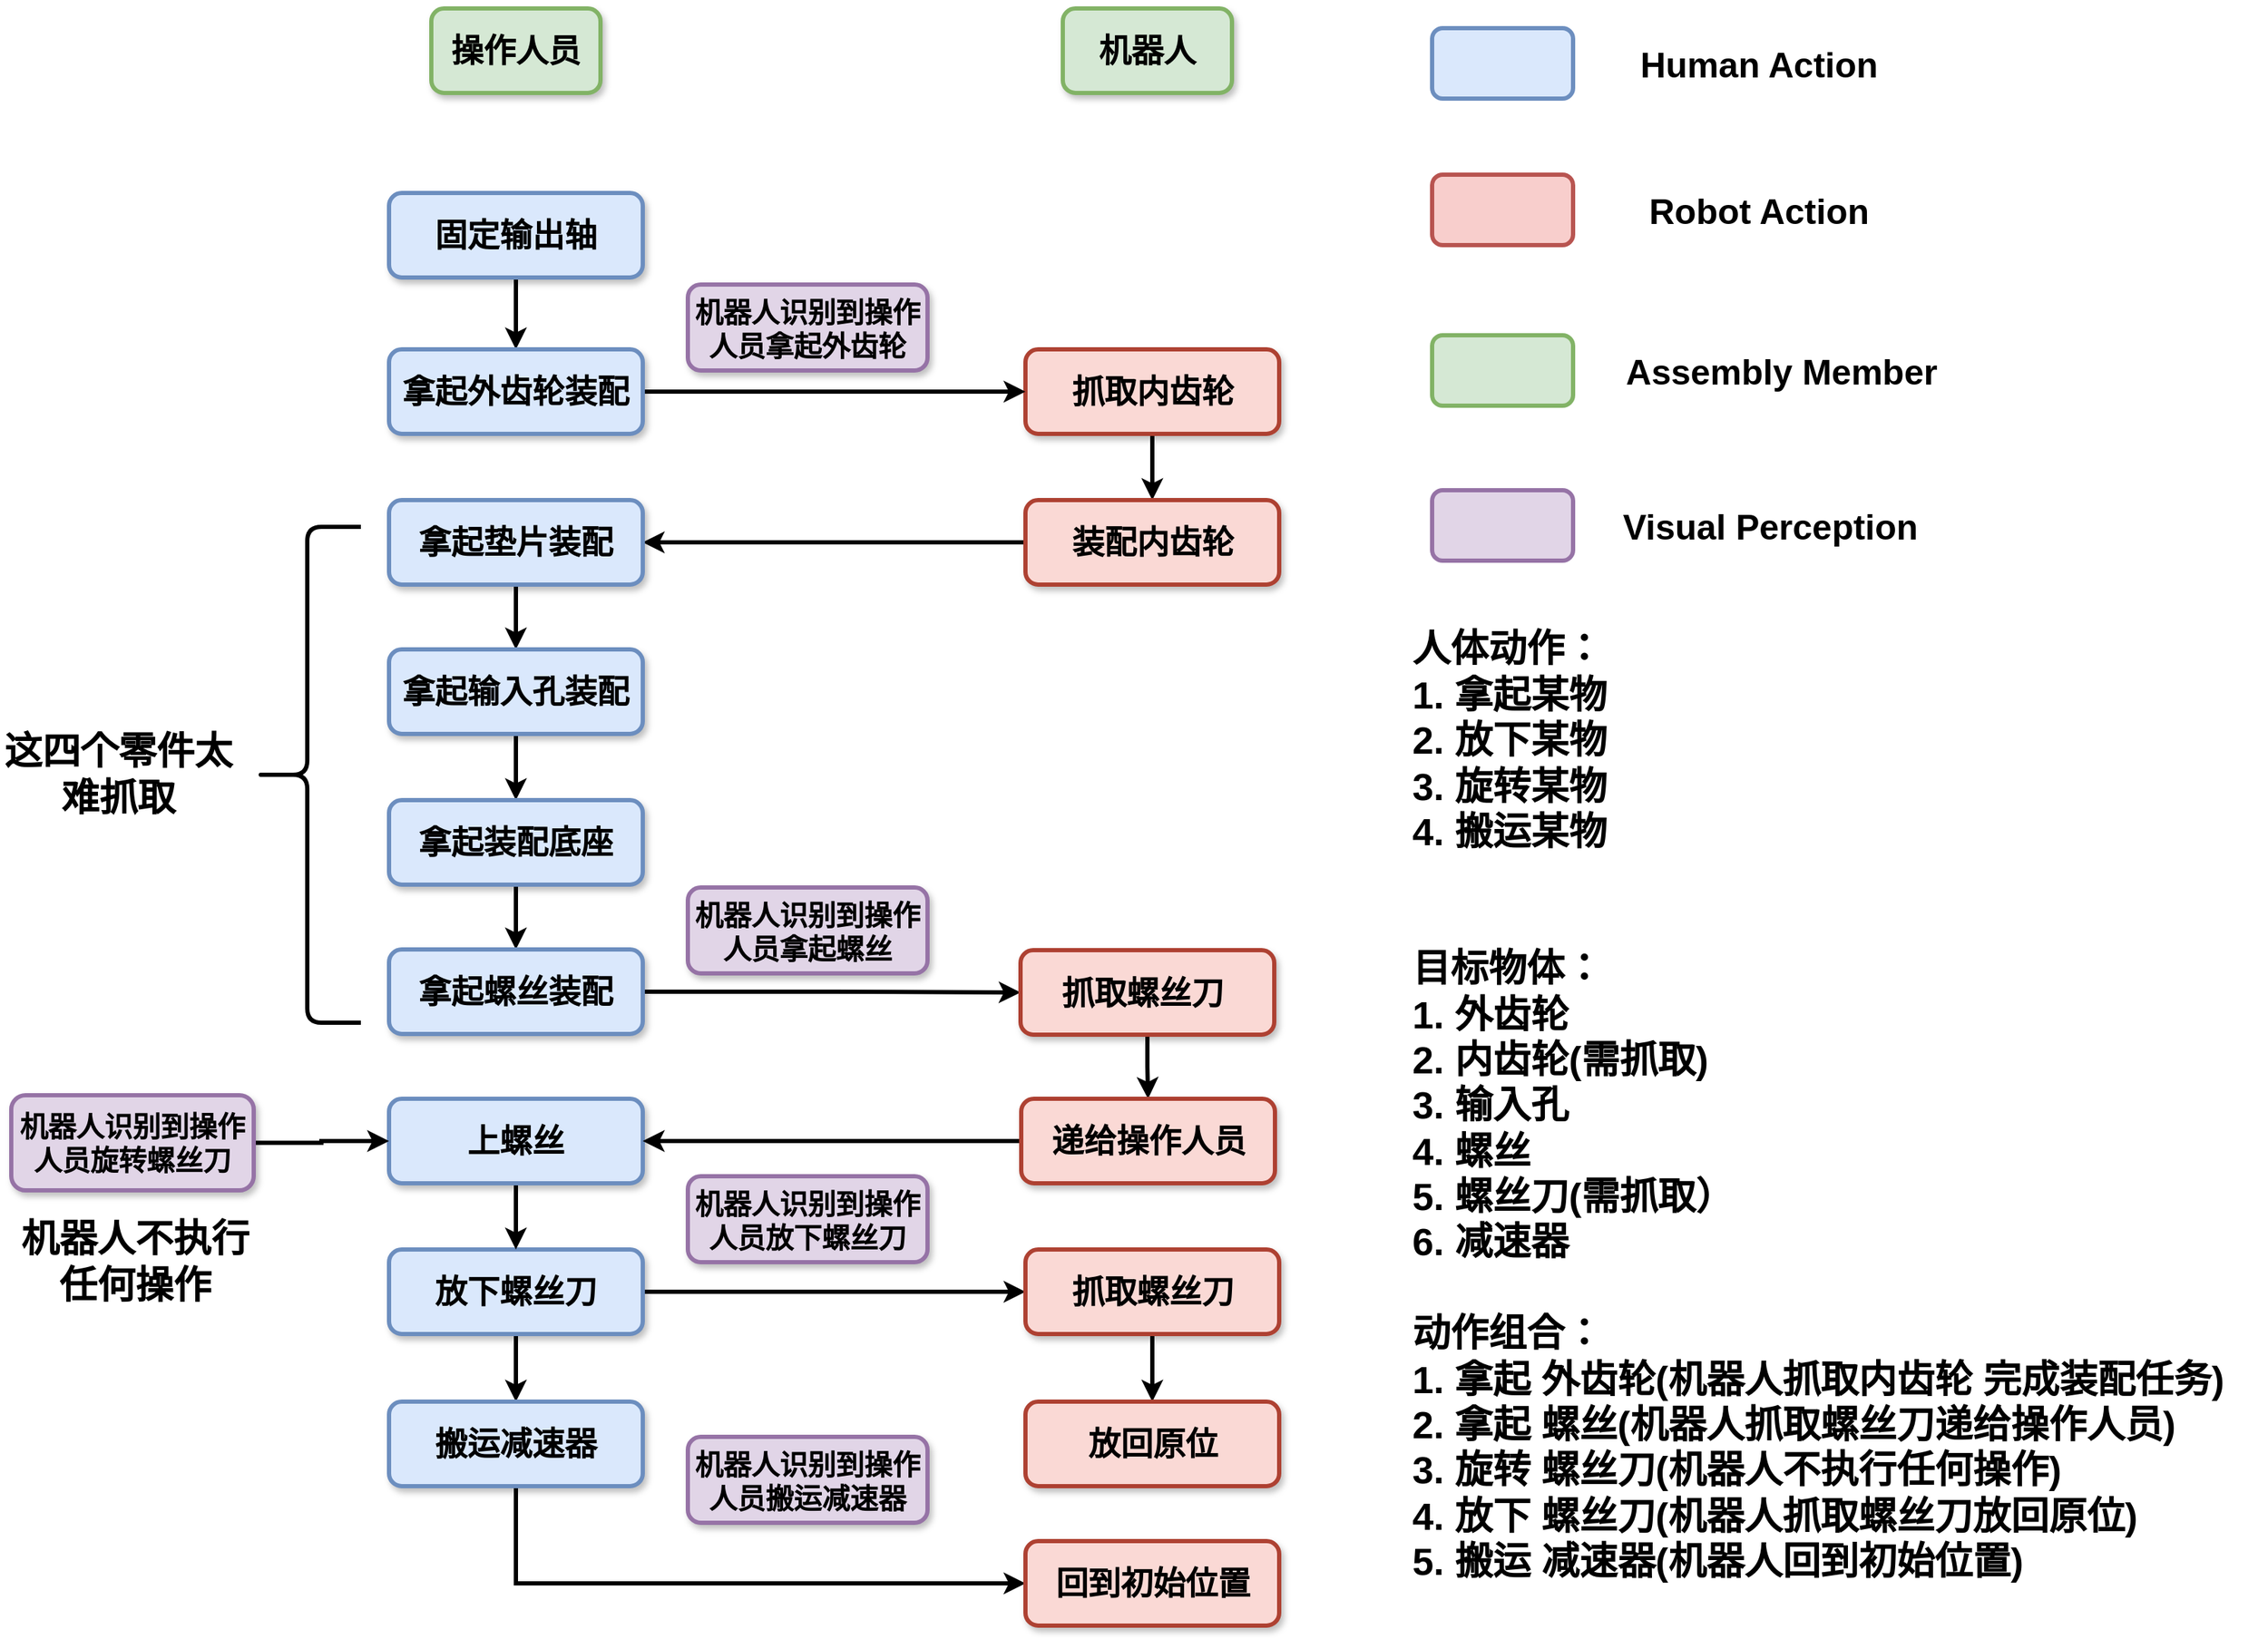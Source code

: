 <mxfile version="21.0.6" type="device"><diagram name="第 1 页" id="TwrypN4NrxSkbkNoqHK9"><mxGraphModel dx="2500" dy="986" grid="0" gridSize="8" guides="1" tooltips="1" connect="1" arrows="1" fold="1" page="0" pageScale="1" pageWidth="827" pageHeight="1169" background="none" math="0" shadow="0"><root><mxCell id="0"/><mxCell id="1" parent="0"/><mxCell id="tqS-kp-z1ulOxfUaCW4i-1" value="&lt;font style=&quot;font-size: 23px;&quot;&gt;&lt;b&gt;机器人&lt;/b&gt;&lt;/font&gt;" style="rounded=1;whiteSpace=wrap;html=1;fillColor=#d5e8d4;strokeColor=#82b366;strokeWidth=3;gradientColor=none;glass=0;shadow=1;" parent="1" vertex="1"><mxGeometry x="658" y="184" width="120" height="60" as="geometry"/></mxCell><mxCell id="tqS-kp-z1ulOxfUaCW4i-2" value="&lt;font style=&quot;font-size: 23px;&quot;&gt;&lt;b&gt;操作人员&lt;/b&gt;&lt;/font&gt;" style="rounded=1;whiteSpace=wrap;html=1;fillColor=#d5e8d4;strokeColor=#82b366;strokeWidth=3;gradientColor=none;glass=0;shadow=1;" parent="1" vertex="1"><mxGeometry x="210" y="184" width="120" height="60" as="geometry"/></mxCell><mxCell id="tqS-kp-z1ulOxfUaCW4i-43" style="edgeStyle=orthogonalEdgeStyle;rounded=0;orthogonalLoop=1;jettySize=auto;html=1;entryX=0.5;entryY=0;entryDx=0;entryDy=0;strokeWidth=3;" parent="1" source="tqS-kp-z1ulOxfUaCW4i-7" target="tqS-kp-z1ulOxfUaCW4i-14" edge="1"><mxGeometry relative="1" as="geometry"/></mxCell><mxCell id="tqS-kp-z1ulOxfUaCW4i-7" value="&lt;font style=&quot;font-size: 23px;&quot;&gt;&lt;b style=&quot;font-size: 23px;&quot;&gt;固定输出轴&lt;/b&gt;&lt;/font&gt;" style="rounded=1;whiteSpace=wrap;html=1;fillColor=#dae8fc;strokeColor=#6c8ebf;strokeWidth=3;glass=0;shadow=1;flipV=1;flipH=1;fontSize=23;" parent="1" vertex="1"><mxGeometry x="180" y="315" width="180" height="60" as="geometry"/></mxCell><mxCell id="tqS-kp-z1ulOxfUaCW4i-41" style="edgeStyle=orthogonalEdgeStyle;rounded=0;orthogonalLoop=1;jettySize=auto;html=1;entryX=0.5;entryY=0;entryDx=0;entryDy=0;strokeWidth=3;" parent="1" source="tqS-kp-z1ulOxfUaCW4i-9" target="tqS-kp-z1ulOxfUaCW4i-10" edge="1"><mxGeometry relative="1" as="geometry"/></mxCell><mxCell id="tqS-kp-z1ulOxfUaCW4i-9" value="&lt;font style=&quot;font-size: 23px;&quot;&gt;&lt;b style=&quot;font-size: 23px;&quot;&gt;抓取内齿轮&lt;/b&gt;&lt;/font&gt;" style="rounded=1;whiteSpace=wrap;html=1;fillColor=#fad9d5;strokeColor=#ae4132;strokeWidth=3;glass=0;shadow=1;fontSize=23;" parent="1" vertex="1"><mxGeometry x="631.5" y="426" width="180" height="60" as="geometry"/></mxCell><mxCell id="jD_GL8LOeMlkBGcxMFlr-1" style="edgeStyle=orthogonalEdgeStyle;rounded=0;orthogonalLoop=1;jettySize=auto;html=1;strokeWidth=3;" parent="1" source="tqS-kp-z1ulOxfUaCW4i-10" target="tqS-kp-z1ulOxfUaCW4i-11" edge="1"><mxGeometry relative="1" as="geometry"/></mxCell><mxCell id="tqS-kp-z1ulOxfUaCW4i-10" value="&lt;font style=&quot;font-size: 23px;&quot;&gt;&lt;b style=&quot;font-size: 23px;&quot;&gt;装配内齿轮&lt;/b&gt;&lt;/font&gt;" style="rounded=1;whiteSpace=wrap;html=1;fillColor=#fad9d5;strokeColor=#ae4132;strokeWidth=3;glass=0;shadow=1;fontSize=23;" parent="1" vertex="1"><mxGeometry x="631.5" y="533" width="180" height="60" as="geometry"/></mxCell><mxCell id="tqS-kp-z1ulOxfUaCW4i-48" style="edgeStyle=orthogonalEdgeStyle;rounded=0;orthogonalLoop=1;jettySize=auto;html=1;entryX=0.5;entryY=0;entryDx=0;entryDy=0;strokeWidth=3;" parent="1" source="tqS-kp-z1ulOxfUaCW4i-11" target="tqS-kp-z1ulOxfUaCW4i-16" edge="1"><mxGeometry relative="1" as="geometry"/></mxCell><mxCell id="tqS-kp-z1ulOxfUaCW4i-11" value="&lt;span style=&quot;font-size: 23px;&quot;&gt;&lt;b style=&quot;font-size: 23px;&quot;&gt;拿起垫片装配&lt;/b&gt;&lt;/span&gt;" style="rounded=1;whiteSpace=wrap;html=1;fillColor=#dae8fc;strokeColor=#6c8ebf;strokeWidth=3;glass=0;shadow=1;flipV=1;flipH=1;fontSize=23;" parent="1" vertex="1"><mxGeometry x="180" y="533" width="180" height="60" as="geometry"/></mxCell><mxCell id="tqS-kp-z1ulOxfUaCW4i-81" style="edgeStyle=orthogonalEdgeStyle;rounded=0;orthogonalLoop=1;jettySize=auto;html=1;entryX=0;entryY=0.5;entryDx=0;entryDy=0;strokeWidth=3;" parent="1" source="tqS-kp-z1ulOxfUaCW4i-14" target="tqS-kp-z1ulOxfUaCW4i-9" edge="1"><mxGeometry relative="1" as="geometry"/></mxCell><mxCell id="tqS-kp-z1ulOxfUaCW4i-14" value="&lt;span style=&quot;font-size: 23px;&quot;&gt;&lt;b style=&quot;font-size: 23px;&quot;&gt;拿起外齿轮装配&lt;/b&gt;&lt;/span&gt;" style="rounded=1;whiteSpace=wrap;html=1;fillColor=#dae8fc;strokeColor=#6c8ebf;strokeWidth=3;glass=0;shadow=1;flipV=1;flipH=1;fontSize=23;" parent="1" vertex="1"><mxGeometry x="180" y="426" width="180" height="60" as="geometry"/></mxCell><mxCell id="jD_GL8LOeMlkBGcxMFlr-16" style="edgeStyle=orthogonalEdgeStyle;rounded=0;orthogonalLoop=1;jettySize=auto;html=1;entryX=0.5;entryY=0;entryDx=0;entryDy=0;strokeWidth=3;" parent="1" source="tqS-kp-z1ulOxfUaCW4i-16" target="tqS-kp-z1ulOxfUaCW4i-20" edge="1"><mxGeometry relative="1" as="geometry"/></mxCell><mxCell id="tqS-kp-z1ulOxfUaCW4i-16" value="&lt;span style=&quot;font-size: 23px;&quot;&gt;&lt;b style=&quot;font-size: 23px;&quot;&gt;拿起输入孔装配&lt;/b&gt;&lt;/span&gt;" style="rounded=1;whiteSpace=wrap;html=1;fillColor=#dae8fc;strokeColor=#6c8ebf;strokeWidth=3;glass=0;shadow=1;flipV=1;flipH=1;fontSize=23;" parent="1" vertex="1"><mxGeometry x="180" y="639" width="180" height="60" as="geometry"/></mxCell><mxCell id="tqS-kp-z1ulOxfUaCW4i-56" style="edgeStyle=orthogonalEdgeStyle;rounded=0;orthogonalLoop=1;jettySize=auto;html=1;exitX=0.5;exitY=1;exitDx=0;exitDy=0;entryX=0.5;entryY=0;entryDx=0;entryDy=0;strokeWidth=3;" parent="1" source="tqS-kp-z1ulOxfUaCW4i-20" target="tqS-kp-z1ulOxfUaCW4i-23" edge="1"><mxGeometry relative="1" as="geometry"/></mxCell><mxCell id="tqS-kp-z1ulOxfUaCW4i-20" value="&lt;span style=&quot;font-size: 23px;&quot;&gt;&lt;b style=&quot;font-size: 23px;&quot;&gt;拿起装配底座&lt;/b&gt;&lt;/span&gt;" style="rounded=1;whiteSpace=wrap;html=1;fillColor=#dae8fc;strokeColor=#6c8ebf;strokeWidth=3;glass=0;shadow=1;flipV=1;flipH=1;fontSize=23;" parent="1" vertex="1"><mxGeometry x="180" y="746" width="180" height="60" as="geometry"/></mxCell><mxCell id="tqS-kp-z1ulOxfUaCW4i-83" style="edgeStyle=orthogonalEdgeStyle;rounded=0;orthogonalLoop=1;jettySize=auto;html=1;entryX=0;entryY=0.5;entryDx=0;entryDy=0;strokeWidth=3;" parent="1" source="tqS-kp-z1ulOxfUaCW4i-23" target="tqS-kp-z1ulOxfUaCW4i-24" edge="1"><mxGeometry relative="1" as="geometry"/></mxCell><mxCell id="tqS-kp-z1ulOxfUaCW4i-23" value="&lt;span style=&quot;font-size: 23px;&quot;&gt;&lt;b style=&quot;font-size: 23px;&quot;&gt;拿起螺丝装配&lt;/b&gt;&lt;/span&gt;" style="rounded=1;whiteSpace=wrap;html=1;fillColor=#dae8fc;strokeColor=#6c8ebf;strokeWidth=3;glass=0;shadow=1;flipV=1;flipH=1;fontSize=23;" parent="1" vertex="1"><mxGeometry x="180" y="852" width="180" height="60" as="geometry"/></mxCell><mxCell id="tqS-kp-z1ulOxfUaCW4i-75" style="edgeStyle=orthogonalEdgeStyle;rounded=0;orthogonalLoop=1;jettySize=auto;html=1;strokeWidth=3;" parent="1" source="tqS-kp-z1ulOxfUaCW4i-24" target="tqS-kp-z1ulOxfUaCW4i-72" edge="1"><mxGeometry relative="1" as="geometry"/></mxCell><mxCell id="tqS-kp-z1ulOxfUaCW4i-24" value="&lt;span style=&quot;font-size: 23px;&quot;&gt;&lt;b style=&quot;font-size: 23px;&quot;&gt;抓取螺丝刀&amp;nbsp;&lt;/b&gt;&lt;/span&gt;" style="rounded=1;whiteSpace=wrap;html=1;fillColor=#fad9d5;strokeColor=#ae4132;strokeWidth=3;glass=0;shadow=1;fontSize=23;" parent="1" vertex="1"><mxGeometry x="628" y="852.5" width="180" height="60" as="geometry"/></mxCell><mxCell id="tqS-kp-z1ulOxfUaCW4i-66" style="edgeStyle=orthogonalEdgeStyle;rounded=0;orthogonalLoop=1;jettySize=auto;html=1;entryX=0.5;entryY=0;entryDx=0;entryDy=0;strokeWidth=3;" parent="1" source="tqS-kp-z1ulOxfUaCW4i-27" target="tqS-kp-z1ulOxfUaCW4i-30" edge="1"><mxGeometry relative="1" as="geometry"/></mxCell><mxCell id="tqS-kp-z1ulOxfUaCW4i-84" style="edgeStyle=orthogonalEdgeStyle;rounded=0;orthogonalLoop=1;jettySize=auto;html=1;entryX=0;entryY=0.5;entryDx=0;entryDy=0;strokeWidth=3;" parent="1" source="tqS-kp-z1ulOxfUaCW4i-27" target="tqS-kp-z1ulOxfUaCW4i-28" edge="1"><mxGeometry relative="1" as="geometry"/></mxCell><mxCell id="tqS-kp-z1ulOxfUaCW4i-27" value="&lt;span style=&quot;font-size: 23px;&quot;&gt;&lt;b style=&quot;font-size: 23px;&quot;&gt;放下螺丝刀&lt;/b&gt;&lt;/span&gt;" style="rounded=1;whiteSpace=wrap;html=1;fillColor=#dae8fc;strokeColor=#6c8ebf;strokeWidth=3;glass=0;shadow=1;flipV=1;flipH=1;fontSize=23;" parent="1" vertex="1"><mxGeometry x="180" y="1065" width="180" height="60" as="geometry"/></mxCell><mxCell id="tqS-kp-z1ulOxfUaCW4i-101" style="edgeStyle=orthogonalEdgeStyle;rounded=0;orthogonalLoop=1;jettySize=auto;html=1;entryX=0.5;entryY=0;entryDx=0;entryDy=0;strokeWidth=3;" parent="1" source="tqS-kp-z1ulOxfUaCW4i-28" target="tqS-kp-z1ulOxfUaCW4i-100" edge="1"><mxGeometry relative="1" as="geometry"/></mxCell><mxCell id="tqS-kp-z1ulOxfUaCW4i-28" value="&lt;span style=&quot;font-size: 23px;&quot;&gt;&lt;b style=&quot;font-size: 23px;&quot;&gt;抓取螺丝刀&lt;/b&gt;&lt;/span&gt;" style="rounded=1;whiteSpace=wrap;html=1;fillColor=#fad9d5;strokeColor=#ae4132;strokeWidth=3;glass=0;shadow=1;fontSize=23;" parent="1" vertex="1"><mxGeometry x="631.5" y="1065" width="180" height="60" as="geometry"/></mxCell><mxCell id="jD_GL8LOeMlkBGcxMFlr-14" style="edgeStyle=orthogonalEdgeStyle;rounded=0;orthogonalLoop=1;jettySize=auto;html=1;exitX=0.5;exitY=1;exitDx=0;exitDy=0;entryX=0;entryY=0.5;entryDx=0;entryDy=0;strokeWidth=3;" parent="1" source="tqS-kp-z1ulOxfUaCW4i-30" target="tqS-kp-z1ulOxfUaCW4i-32" edge="1"><mxGeometry relative="1" as="geometry"/></mxCell><mxCell id="tqS-kp-z1ulOxfUaCW4i-30" value="&lt;span style=&quot;font-size: 23px;&quot;&gt;&lt;b style=&quot;font-size: 23px;&quot;&gt;搬运减速器&lt;/b&gt;&lt;/span&gt;" style="rounded=1;whiteSpace=wrap;html=1;fillColor=#dae8fc;strokeColor=#6c8ebf;strokeWidth=3;glass=0;shadow=1;flipV=1;flipH=1;fontSize=23;" parent="1" vertex="1"><mxGeometry x="180" y="1173" width="180" height="60" as="geometry"/></mxCell><mxCell id="tqS-kp-z1ulOxfUaCW4i-32" value="&lt;span style=&quot;font-size: 23px;&quot;&gt;&lt;b style=&quot;font-size: 23px;&quot;&gt;回到初始位置&lt;/b&gt;&lt;/span&gt;" style="rounded=1;whiteSpace=wrap;html=1;fillColor=#fad9d5;strokeColor=#ae4132;strokeWidth=3;glass=0;shadow=1;fontSize=23;" parent="1" vertex="1"><mxGeometry x="631.5" y="1272" width="180" height="60" as="geometry"/></mxCell><mxCell id="tqS-kp-z1ulOxfUaCW4i-77" style="edgeStyle=orthogonalEdgeStyle;rounded=0;orthogonalLoop=1;jettySize=auto;html=1;entryX=0.5;entryY=0;entryDx=0;entryDy=0;strokeWidth=3;" parent="1" source="tqS-kp-z1ulOxfUaCW4i-70" target="tqS-kp-z1ulOxfUaCW4i-27" edge="1"><mxGeometry relative="1" as="geometry"/></mxCell><mxCell id="tqS-kp-z1ulOxfUaCW4i-70" value="&lt;span style=&quot;font-size: 23px;&quot;&gt;&lt;b style=&quot;font-size: 23px;&quot;&gt;上螺丝&lt;/b&gt;&lt;/span&gt;" style="rounded=1;whiteSpace=wrap;html=1;fillColor=#dae8fc;strokeColor=#6c8ebf;strokeWidth=3;glass=0;shadow=1;flipV=1;flipH=1;fontSize=23;" parent="1" vertex="1"><mxGeometry x="180" y="958" width="180" height="60" as="geometry"/></mxCell><mxCell id="tqS-kp-z1ulOxfUaCW4i-90" style="edgeStyle=orthogonalEdgeStyle;rounded=0;orthogonalLoop=1;jettySize=auto;html=1;entryX=1;entryY=0.5;entryDx=0;entryDy=0;strokeWidth=3;" parent="1" source="tqS-kp-z1ulOxfUaCW4i-72" target="tqS-kp-z1ulOxfUaCW4i-70" edge="1"><mxGeometry relative="1" as="geometry"/></mxCell><mxCell id="tqS-kp-z1ulOxfUaCW4i-72" value="&lt;span style=&quot;font-size: 23px;&quot;&gt;&lt;b style=&quot;font-size: 23px;&quot;&gt;递给操作人员&lt;/b&gt;&lt;/span&gt;" style="rounded=1;whiteSpace=wrap;html=1;fillColor=#fad9d5;strokeColor=#ae4132;strokeWidth=3;glass=0;shadow=1;fontSize=23;" parent="1" vertex="1"><mxGeometry x="628.5" y="958" width="180" height="60" as="geometry"/></mxCell><mxCell id="tqS-kp-z1ulOxfUaCW4i-93" value="&lt;b&gt;&lt;font style=&quot;font-size: 20px;&quot;&gt;机器人识别到操作人员拿起外齿轮&lt;/font&gt;&lt;/b&gt;" style="rounded=1;whiteSpace=wrap;html=1;fillColor=#e1d5e7;strokeColor=#9673a6;strokeWidth=3;glass=0;shadow=1;" parent="1" vertex="1"><mxGeometry x="392" y="380" width="170" height="61" as="geometry"/></mxCell><mxCell id="tqS-kp-z1ulOxfUaCW4i-97" value="&lt;b&gt;&lt;font style=&quot;font-size: 20px;&quot;&gt;机器人识别到操作人员拿起螺丝&lt;/font&gt;&lt;/b&gt;" style="rounded=1;whiteSpace=wrap;html=1;fillColor=#e1d5e7;strokeColor=#9673a6;strokeWidth=3;glass=0;shadow=1;" parent="1" vertex="1"><mxGeometry x="392" y="808" width="170" height="61" as="geometry"/></mxCell><mxCell id="tqS-kp-z1ulOxfUaCW4i-98" value="&lt;b&gt;&lt;font style=&quot;font-size: 20px;&quot;&gt;机器人识别到操作人员放下螺丝刀&lt;/font&gt;&lt;/b&gt;" style="rounded=1;whiteSpace=wrap;html=1;fillColor=#e1d5e7;strokeColor=#9673a6;strokeWidth=3;glass=0;shadow=1;" parent="1" vertex="1"><mxGeometry x="392" y="1013" width="170" height="61" as="geometry"/></mxCell><mxCell id="tqS-kp-z1ulOxfUaCW4i-100" value="&lt;span style=&quot;font-size: 23px;&quot;&gt;&lt;b style=&quot;font-size: 23px;&quot;&gt;放回原位&lt;/b&gt;&lt;/span&gt;" style="rounded=1;whiteSpace=wrap;html=1;fillColor=#fad9d5;strokeColor=#ae4132;strokeWidth=3;glass=0;shadow=1;fontSize=23;" parent="1" vertex="1"><mxGeometry x="631.5" y="1173" width="180" height="60" as="geometry"/></mxCell><mxCell id="tqS-kp-z1ulOxfUaCW4i-102" value="&lt;div style=&quot;font-size: 27px;&quot;&gt;&lt;b style=&quot;background-color: initial;&quot;&gt;&lt;font style=&quot;font-size: 27px;&quot;&gt;人体动作：&lt;/font&gt;&lt;/b&gt;&lt;/div&gt;&lt;div style=&quot;font-size: 27px;&quot;&gt;&lt;b style=&quot;background-color: initial;&quot;&gt;&lt;font style=&quot;font-size: 27px;&quot;&gt;1. 拿起某物&lt;/font&gt;&lt;/b&gt;&lt;/div&gt;&lt;div style=&quot;font-size: 27px;&quot;&gt;&lt;b style=&quot;background-color: initial;&quot;&gt;&lt;font style=&quot;font-size: 27px;&quot;&gt;2. 放下某物&lt;/font&gt;&lt;/b&gt;&lt;/div&gt;&lt;div style=&quot;font-size: 27px;&quot;&gt;&lt;b style=&quot;background-color: initial;&quot;&gt;&lt;font style=&quot;font-size: 27px;&quot;&gt;3. 旋转某物&lt;/font&gt;&lt;/b&gt;&lt;/div&gt;&lt;div style=&quot;font-size: 27px;&quot;&gt;&lt;b style=&quot;background-color: initial;&quot;&gt;&lt;font style=&quot;font-size: 27px;&quot;&gt;4. 搬运某物&lt;/font&gt;&lt;/b&gt;&lt;/div&gt;&lt;div style=&quot;font-size: 27px;&quot;&gt;&lt;br&gt;&lt;/div&gt;&lt;div style=&quot;font-size: 27px;&quot;&gt;&lt;b style=&quot;background-color: initial;&quot;&gt;&lt;font style=&quot;font-size: 27px;&quot;&gt;&lt;br&gt;&lt;/font&gt;&lt;/b&gt;&lt;/div&gt;&lt;div style=&quot;font-size: 27px;&quot;&gt;&lt;b style=&quot;background-color: initial;&quot;&gt;&lt;font style=&quot;font-size: 27px;&quot;&gt;目标物体：&lt;/font&gt;&lt;/b&gt;&lt;/div&gt;&lt;div style=&quot;font-size: 27px;&quot;&gt;&lt;b style=&quot;background-color: initial;&quot;&gt;&lt;font style=&quot;font-size: 27px;&quot;&gt;1. 外齿轮&lt;/font&gt;&lt;/b&gt;&lt;/div&gt;&lt;div style=&quot;font-size: 27px;&quot;&gt;&lt;b style=&quot;background-color: initial;&quot;&gt;&lt;font style=&quot;font-size: 27px;&quot;&gt;2. 内齿轮(需抓取)&lt;/font&gt;&lt;/b&gt;&lt;/div&gt;&lt;div style=&quot;font-size: 27px;&quot;&gt;&lt;b style=&quot;background-color: initial;&quot;&gt;&lt;font style=&quot;font-size: 27px;&quot;&gt;3. 输入孔&lt;/font&gt;&lt;/b&gt;&lt;/div&gt;&lt;div style=&quot;font-size: 27px;&quot;&gt;&lt;b style=&quot;background-color: initial;&quot;&gt;&lt;font style=&quot;font-size: 27px;&quot;&gt;4. 螺丝&lt;/font&gt;&lt;/b&gt;&lt;/div&gt;&lt;div style=&quot;font-size: 27px;&quot;&gt;&lt;b style=&quot;&quot;&gt;&lt;font style=&quot;font-size: 27px;&quot;&gt;5. 螺丝刀(需抓取）&lt;/font&gt;&lt;/b&gt;&lt;/div&gt;&lt;div style=&quot;font-size: 27px;&quot;&gt;&lt;b style=&quot;&quot;&gt;&lt;font style=&quot;font-size: 27px;&quot;&gt;6. 减速器&lt;/font&gt;&lt;/b&gt;&lt;/div&gt;&lt;div style=&quot;font-size: 27px;&quot;&gt;&lt;b style=&quot;&quot;&gt;&lt;font style=&quot;font-size: 27px;&quot;&gt;&lt;br&gt;&lt;/font&gt;&lt;/b&gt;&lt;/div&gt;&lt;div style=&quot;font-size: 27px;&quot;&gt;&lt;b style=&quot;&quot;&gt;&lt;font style=&quot;font-size: 27px;&quot;&gt;动作组合：&lt;/font&gt;&lt;/b&gt;&lt;/div&gt;&lt;div style=&quot;font-size: 27px;&quot;&gt;&lt;b style=&quot;&quot;&gt;&lt;font style=&quot;font-size: 27px;&quot;&gt;1. 拿起 外齿轮(机器人抓取内齿轮 完成装配任务)&lt;/font&gt;&lt;/b&gt;&lt;/div&gt;&lt;div style=&quot;font-size: 27px;&quot;&gt;&lt;b style=&quot;&quot;&gt;&lt;font style=&quot;font-size: 27px;&quot;&gt;2. 拿起 螺丝(机器人抓取螺丝刀递给操作人员)&lt;/font&gt;&lt;/b&gt;&lt;/div&gt;&lt;div style=&quot;font-size: 27px;&quot;&gt;&lt;b style=&quot;&quot;&gt;&lt;font style=&quot;font-size: 27px;&quot;&gt;3. 旋转 螺丝刀(机器人不执行任何操作)&lt;/font&gt;&lt;/b&gt;&lt;/div&gt;&lt;div style=&quot;font-size: 27px;&quot;&gt;&lt;b style=&quot;&quot;&gt;&lt;font style=&quot;font-size: 27px;&quot;&gt;4. 放下 螺丝刀(机器人抓取螺丝刀放回原位)&lt;/font&gt;&lt;/b&gt;&lt;/div&gt;&lt;div style=&quot;font-size: 27px;&quot;&gt;&lt;b style=&quot;&quot;&gt;&lt;font style=&quot;font-size: 27px;&quot;&gt;5. 搬运 减速器(机器人回到初始位置)&lt;/font&gt;&lt;/b&gt;&lt;/div&gt;" style="text;html=1;strokeColor=none;fillColor=none;align=left;verticalAlign=middle;whiteSpace=wrap;rounded=0;" parent="1" vertex="1"><mxGeometry x="904" y="605" width="608" height="715" as="geometry"/></mxCell><mxCell id="jD_GL8LOeMlkBGcxMFlr-8" style="edgeStyle=orthogonalEdgeStyle;rounded=0;orthogonalLoop=1;jettySize=auto;html=1;entryX=0;entryY=0.5;entryDx=0;entryDy=0;strokeWidth=3;" parent="1" source="jD_GL8LOeMlkBGcxMFlr-7" target="tqS-kp-z1ulOxfUaCW4i-70" edge="1"><mxGeometry relative="1" as="geometry"/></mxCell><mxCell id="jD_GL8LOeMlkBGcxMFlr-7" value="&lt;b&gt;&lt;font style=&quot;font-size: 20px;&quot;&gt;机器人识别到操作人员旋转螺丝刀&lt;/font&gt;&lt;/b&gt;" style="rounded=1;whiteSpace=wrap;html=1;fillColor=#e1d5e7;strokeColor=#9673a6;strokeWidth=3;glass=0;shadow=1;" parent="1" vertex="1"><mxGeometry x="-88" y="955.5" width="172" height="67.5" as="geometry"/></mxCell><mxCell id="jD_GL8LOeMlkBGcxMFlr-9" value="&lt;b&gt;&lt;font style=&quot;font-size: 20px;&quot;&gt;机器人识别到操作人员搬运减速器&lt;/font&gt;&lt;/b&gt;" style="rounded=1;whiteSpace=wrap;html=1;fillColor=#e1d5e7;strokeColor=#9673a6;strokeWidth=3;glass=0;shadow=1;" parent="1" vertex="1"><mxGeometry x="392" y="1198" width="170" height="61" as="geometry"/></mxCell><mxCell id="jD_GL8LOeMlkBGcxMFlr-27" value="" style="shape=curlyBracket;whiteSpace=wrap;html=1;rounded=1;labelPosition=left;verticalLabelPosition=middle;align=right;verticalAlign=middle;strokeWidth=3;" parent="1" vertex="1"><mxGeometry x="84" y="552" width="76" height="352" as="geometry"/></mxCell><mxCell id="jD_GL8LOeMlkBGcxMFlr-28" value="&lt;b&gt;&lt;font style=&quot;font-size: 27px;&quot;&gt;这四个零件太难抓取&lt;/font&gt;&lt;/b&gt;" style="text;html=1;strokeColor=none;fillColor=none;align=center;verticalAlign=middle;whiteSpace=wrap;rounded=0;horizontal=1;" parent="1" vertex="1"><mxGeometry x="-96" y="688" width="168" height="80" as="geometry"/></mxCell><mxCell id="jD_GL8LOeMlkBGcxMFlr-31" value="&lt;b&gt;&lt;font style=&quot;font-size: 27px;&quot;&gt;机器人不执行任何操作&lt;/font&gt;&lt;/b&gt;" style="text;html=1;strokeColor=none;fillColor=none;align=center;verticalAlign=middle;whiteSpace=wrap;rounded=0;horizontal=1;" parent="1" vertex="1"><mxGeometry x="-84" y="1034" width="168" height="80" as="geometry"/></mxCell><mxCell id="jD_GL8LOeMlkBGcxMFlr-55" value="" style="group" parent="1" vertex="1" connectable="0"><mxGeometry x="920" y="192" width="376" height="384" as="geometry"/></mxCell><mxCell id="jD_GL8LOeMlkBGcxMFlr-32" value="" style="rounded=1;whiteSpace=wrap;html=1;strokeWidth=3;fontSize=20;fillColor=#dae8fc;strokeColor=#6c8ebf;" parent="jD_GL8LOeMlkBGcxMFlr-55" vertex="1"><mxGeometry y="6" width="100" height="50" as="geometry"/></mxCell><mxCell id="jD_GL8LOeMlkBGcxMFlr-33" value="" style="rounded=1;whiteSpace=wrap;html=1;strokeWidth=3;fontSize=20;fillColor=#f8cecc;strokeColor=#b85450;" parent="jD_GL8LOeMlkBGcxMFlr-55" vertex="1"><mxGeometry y="110" width="100" height="50" as="geometry"/></mxCell><mxCell id="jD_GL8LOeMlkBGcxMFlr-34" value="" style="rounded=1;whiteSpace=wrap;html=1;strokeWidth=3;fontSize=20;fillColor=#d5e8d4;strokeColor=#82b366;" parent="jD_GL8LOeMlkBGcxMFlr-55" vertex="1"><mxGeometry y="224" width="100" height="50" as="geometry"/></mxCell><mxCell id="jD_GL8LOeMlkBGcxMFlr-35" value="" style="rounded=1;whiteSpace=wrap;html=1;strokeWidth=3;fontSize=20;fillColor=#e1d5e7;strokeColor=#9673a6;" parent="jD_GL8LOeMlkBGcxMFlr-55" vertex="1"><mxGeometry y="334" width="100" height="50" as="geometry"/></mxCell><mxCell id="jD_GL8LOeMlkBGcxMFlr-36" value="&lt;b&gt;&lt;font style=&quot;font-size: 25px;&quot;&gt;Human Action&lt;/font&gt;&lt;/b&gt;" style="text;html=1;strokeColor=none;fillColor=none;align=center;verticalAlign=middle;whiteSpace=wrap;rounded=0;fontSize=20;" parent="jD_GL8LOeMlkBGcxMFlr-55" vertex="1"><mxGeometry x="104" width="256" height="62" as="geometry"/></mxCell><mxCell id="jD_GL8LOeMlkBGcxMFlr-37" value="&lt;b&gt;&lt;font style=&quot;font-size: 25px;&quot;&gt;Robot Action&lt;/font&gt;&lt;/b&gt;" style="text;html=1;strokeColor=none;fillColor=none;align=center;verticalAlign=middle;whiteSpace=wrap;rounded=0;fontSize=20;" parent="jD_GL8LOeMlkBGcxMFlr-55" vertex="1"><mxGeometry x="104" y="104" width="256" height="62" as="geometry"/></mxCell><mxCell id="jD_GL8LOeMlkBGcxMFlr-38" value="&lt;span style=&quot;font-size: 25px;&quot;&gt;&lt;b&gt;Assembly Member&lt;/b&gt;&lt;/span&gt;" style="text;html=1;strokeColor=none;fillColor=none;align=center;verticalAlign=middle;whiteSpace=wrap;rounded=0;fontSize=20;" parent="jD_GL8LOeMlkBGcxMFlr-55" vertex="1"><mxGeometry x="120" y="218" width="256" height="62" as="geometry"/></mxCell><mxCell id="jD_GL8LOeMlkBGcxMFlr-39" value="&lt;b style=&quot;font-size: 25px;&quot;&gt;Visual P&lt;font style=&quot;font-size: 25px;&quot;&gt;erception&lt;/font&gt;&lt;/b&gt;" style="text;html=1;strokeColor=none;fillColor=none;align=center;verticalAlign=middle;whiteSpace=wrap;rounded=0;fontSize=20;" parent="jD_GL8LOeMlkBGcxMFlr-55" vertex="1"><mxGeometry x="112" y="328" width="256" height="62" as="geometry"/></mxCell></root></mxGraphModel></diagram></mxfile>